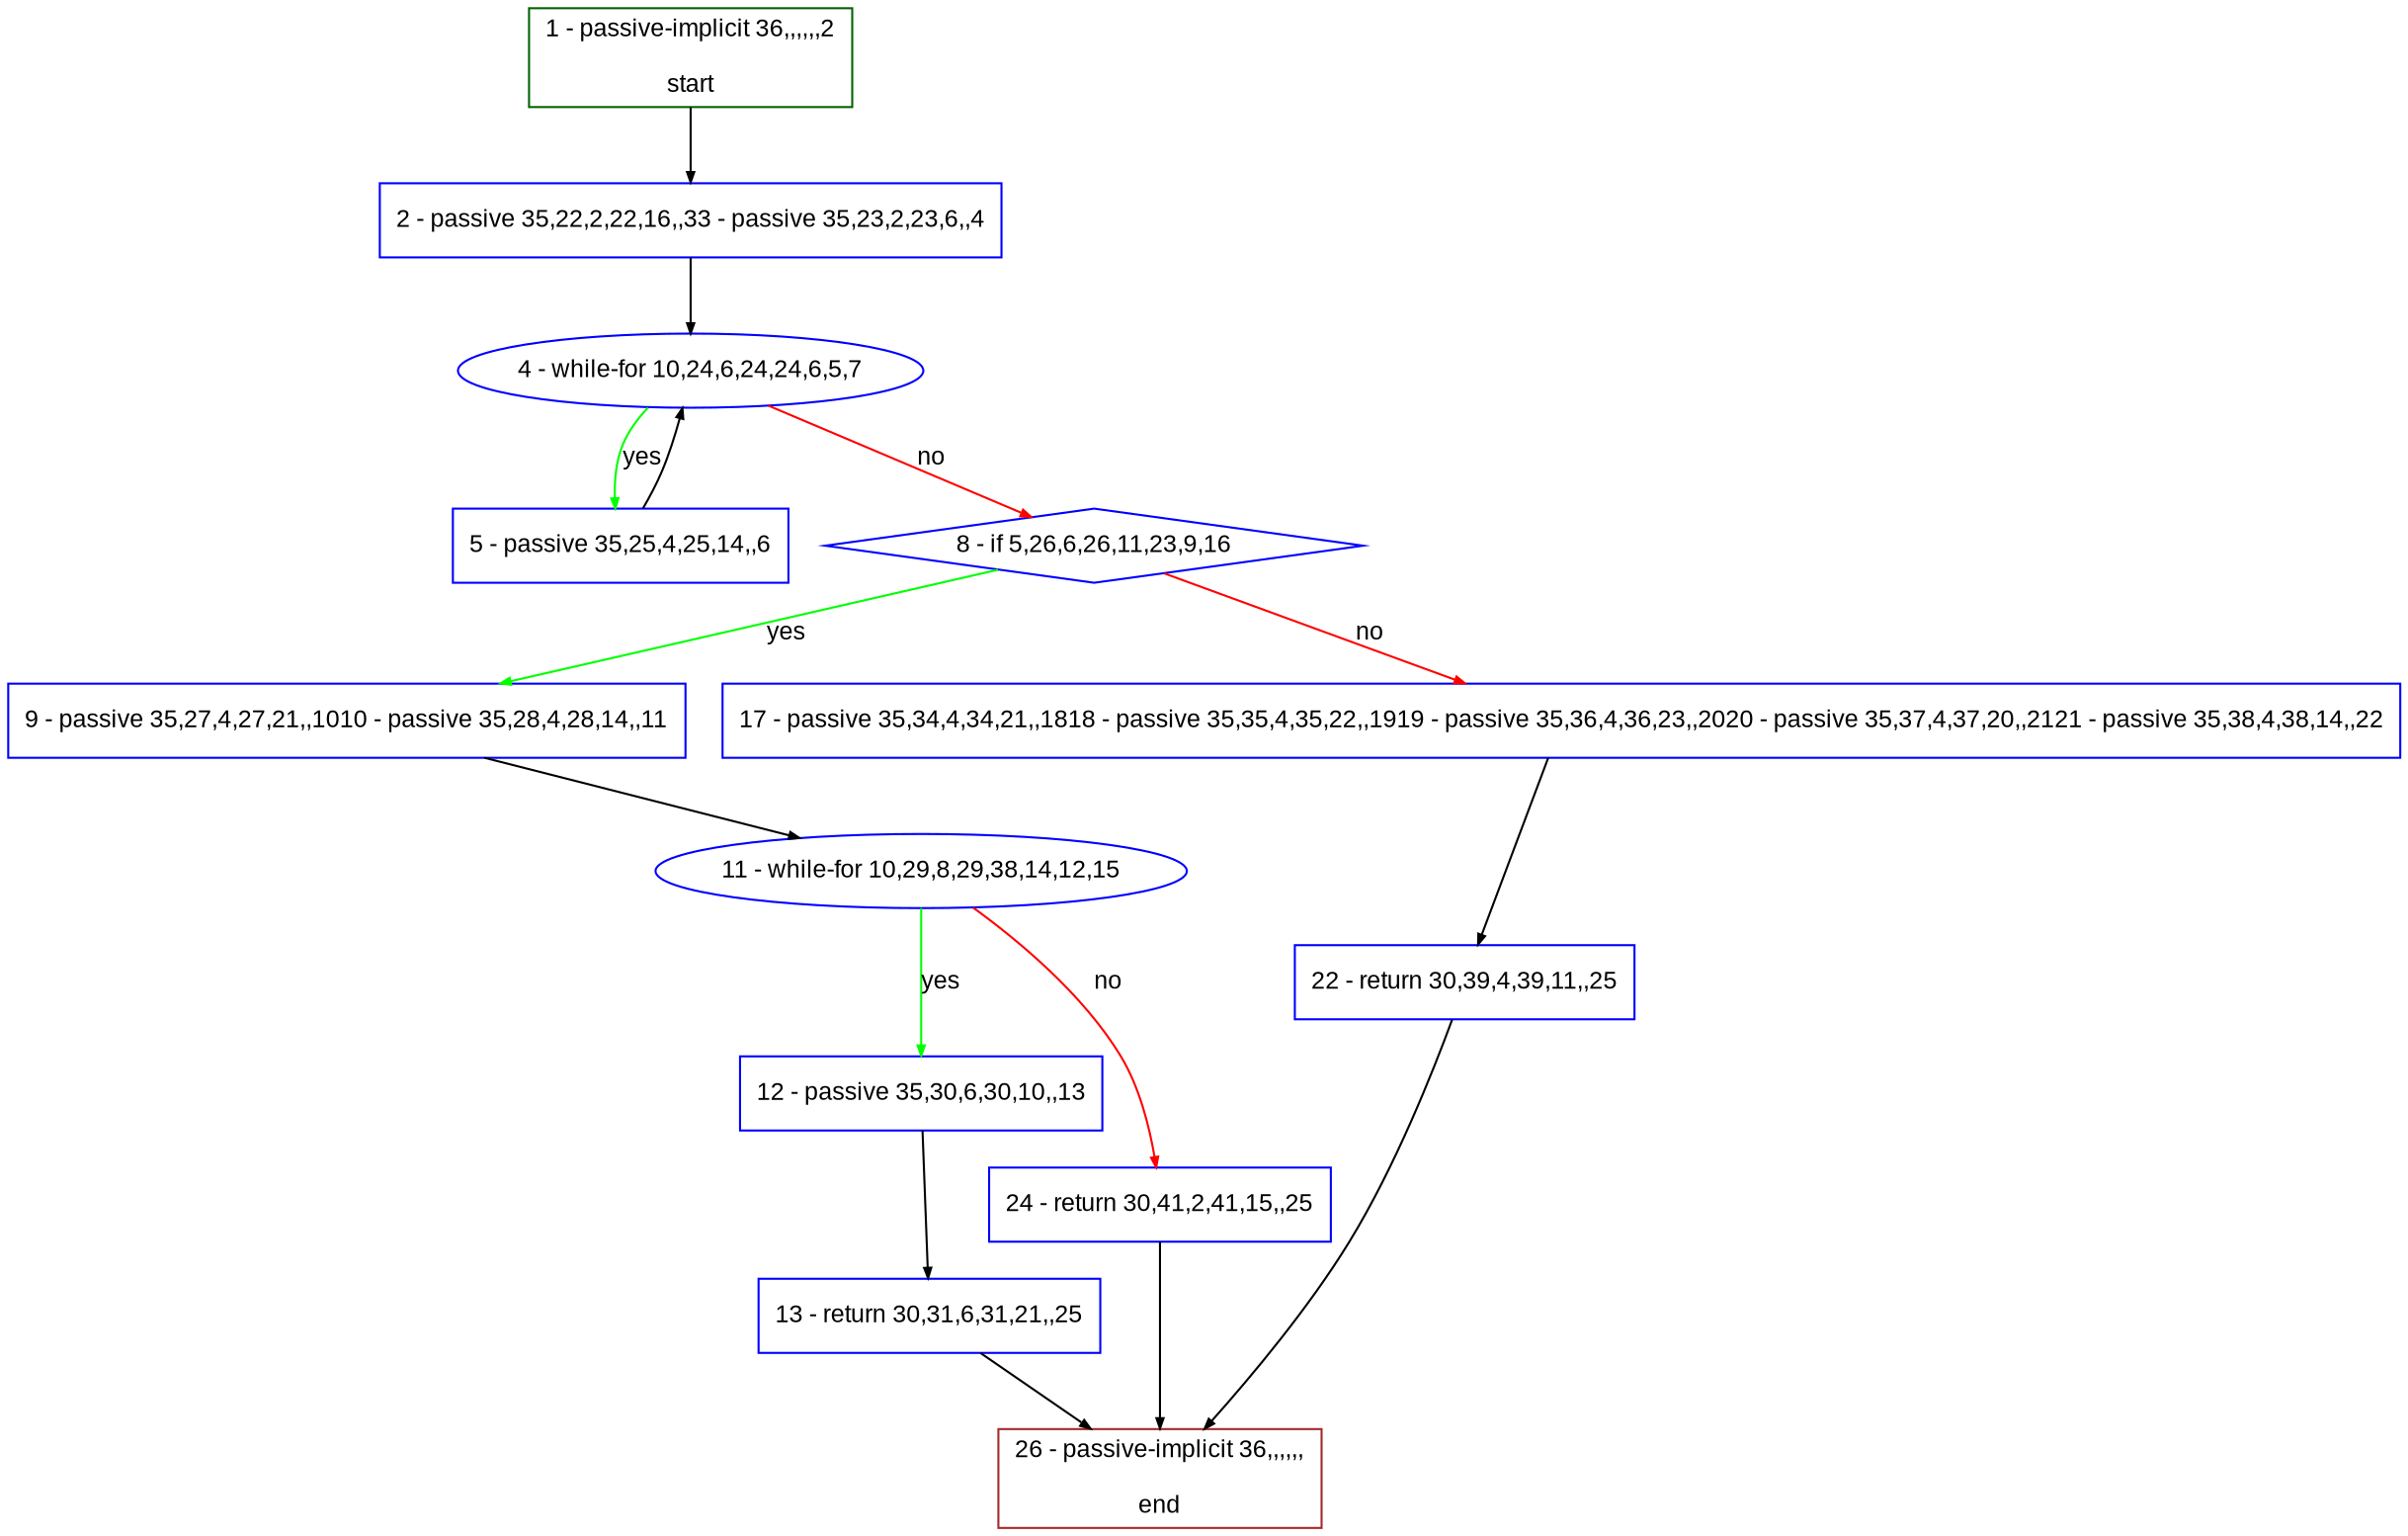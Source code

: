digraph "" {
  graph [pack="true", label="", fontsize="12", packmode="clust", fontname="Arial", fillcolor="#FFFFCC", bgcolor="white", style="rounded,filled", compound="true"];
  node [node_initialized="no", label="", color="grey", fontsize="12", fillcolor="white", fontname="Arial", style="filled", shape="rectangle", compound="true", fixedsize="false"];
  edge [fontcolor="black", arrowhead="normal", arrowtail="none", arrowsize="0.5", ltail="", label="", color="black", fontsize="12", lhead="", fontname="Arial", dir="forward", compound="true"];
  __N1 [label="2 - passive 35,22,2,22,16,,33 - passive 35,23,2,23,6,,4", color="#0000ff", fillcolor="#ffffff", style="filled", shape="box"];
  __N2 [label="1 - passive-implicit 36,,,,,,2\n\nstart", color="#006400", fillcolor="#ffffff", style="filled", shape="box"];
  __N3 [label="4 - while-for 10,24,6,24,24,6,5,7", color="#0000ff", fillcolor="#ffffff", style="filled", shape="oval"];
  __N4 [label="5 - passive 35,25,4,25,14,,6", color="#0000ff", fillcolor="#ffffff", style="filled", shape="box"];
  __N5 [label="8 - if 5,26,6,26,11,23,9,16", color="#0000ff", fillcolor="#ffffff", style="filled", shape="diamond"];
  __N6 [label="9 - passive 35,27,4,27,21,,1010 - passive 35,28,4,28,14,,11", color="#0000ff", fillcolor="#ffffff", style="filled", shape="box"];
  __N7 [label="17 - passive 35,34,4,34,21,,1818 - passive 35,35,4,35,22,,1919 - passive 35,36,4,36,23,,2020 - passive 35,37,4,37,20,,2121 - passive 35,38,4,38,14,,22", color="#0000ff", fillcolor="#ffffff", style="filled", shape="box"];
  __N8 [label="11 - while-for 10,29,8,29,38,14,12,15", color="#0000ff", fillcolor="#ffffff", style="filled", shape="oval"];
  __N9 [label="12 - passive 35,30,6,30,10,,13", color="#0000ff", fillcolor="#ffffff", style="filled", shape="box"];
  __N10 [label="24 - return 30,41,2,41,15,,25", color="#0000ff", fillcolor="#ffffff", style="filled", shape="box"];
  __N11 [label="13 - return 30,31,6,31,21,,25", color="#0000ff", fillcolor="#ffffff", style="filled", shape="box"];
  __N12 [label="26 - passive-implicit 36,,,,,,\n\nend", color="#a52a2a", fillcolor="#ffffff", style="filled", shape="box"];
  __N13 [label="22 - return 30,39,4,39,11,,25", color="#0000ff", fillcolor="#ffffff", style="filled", shape="box"];
  __N2 -> __N1 [arrowhead="normal", arrowtail="none", color="#000000", label="", dir="forward"];
  __N1 -> __N3 [arrowhead="normal", arrowtail="none", color="#000000", label="", dir="forward"];
  __N3 -> __N4 [arrowhead="normal", arrowtail="none", color="#00ff00", label="yes", dir="forward"];
  __N4 -> __N3 [arrowhead="normal", arrowtail="none", color="#000000", label="", dir="forward"];
  __N3 -> __N5 [arrowhead="normal", arrowtail="none", color="#ff0000", label="no", dir="forward"];
  __N5 -> __N6 [arrowhead="normal", arrowtail="none", color="#00ff00", label="yes", dir="forward"];
  __N5 -> __N7 [arrowhead="normal", arrowtail="none", color="#ff0000", label="no", dir="forward"];
  __N6 -> __N8 [arrowhead="normal", arrowtail="none", color="#000000", label="", dir="forward"];
  __N8 -> __N9 [arrowhead="normal", arrowtail="none", color="#00ff00", label="yes", dir="forward"];
  __N8 -> __N10 [arrowhead="normal", arrowtail="none", color="#ff0000", label="no", dir="forward"];
  __N9 -> __N11 [arrowhead="normal", arrowtail="none", color="#000000", label="", dir="forward"];
  __N11 -> __N12 [arrowhead="normal", arrowtail="none", color="#000000", label="", dir="forward"];
  __N7 -> __N13 [arrowhead="normal", arrowtail="none", color="#000000", label="", dir="forward"];
  __N13 -> __N12 [arrowhead="normal", arrowtail="none", color="#000000", label="", dir="forward"];
  __N10 -> __N12 [arrowhead="normal", arrowtail="none", color="#000000", label="", dir="forward"];
}
